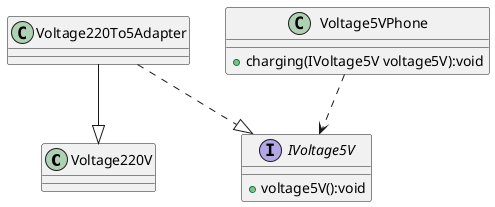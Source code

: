 @startuml

class Voltage220V
class Voltage220To5Adapter
interface IVoltage5V
class Voltage5VPhone

Voltage220To5Adapter --|> Voltage220V
Voltage220To5Adapter ..|> IVoltage5V

Voltage5VPhone ..> IVoltage5V

class Voltage5VPhone {
    +charging(IVoltage5V voltage5V):void
}

interface IVoltage5V {
    +voltage5V():void
}

@enduml